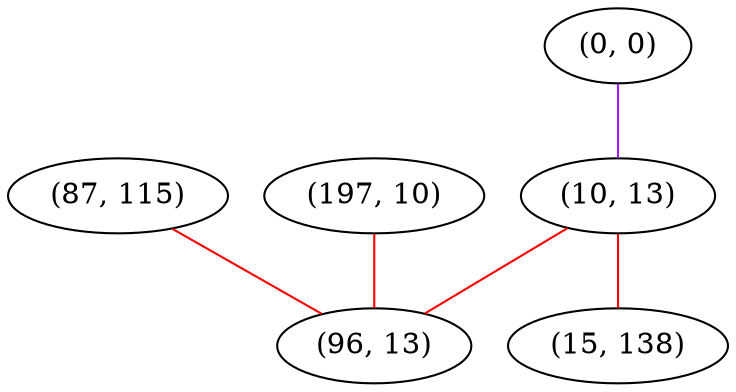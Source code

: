 graph "" {
"(87, 115)";
"(0, 0)";
"(197, 10)";
"(10, 13)";
"(96, 13)";
"(15, 138)";
"(87, 115)" -- "(96, 13)"  [color=red, key=0, weight=1];
"(0, 0)" -- "(10, 13)"  [color=purple, key=0, weight=4];
"(197, 10)" -- "(96, 13)"  [color=red, key=0, weight=1];
"(10, 13)" -- "(96, 13)"  [color=red, key=0, weight=1];
"(10, 13)" -- "(15, 138)"  [color=red, key=0, weight=1];
}
